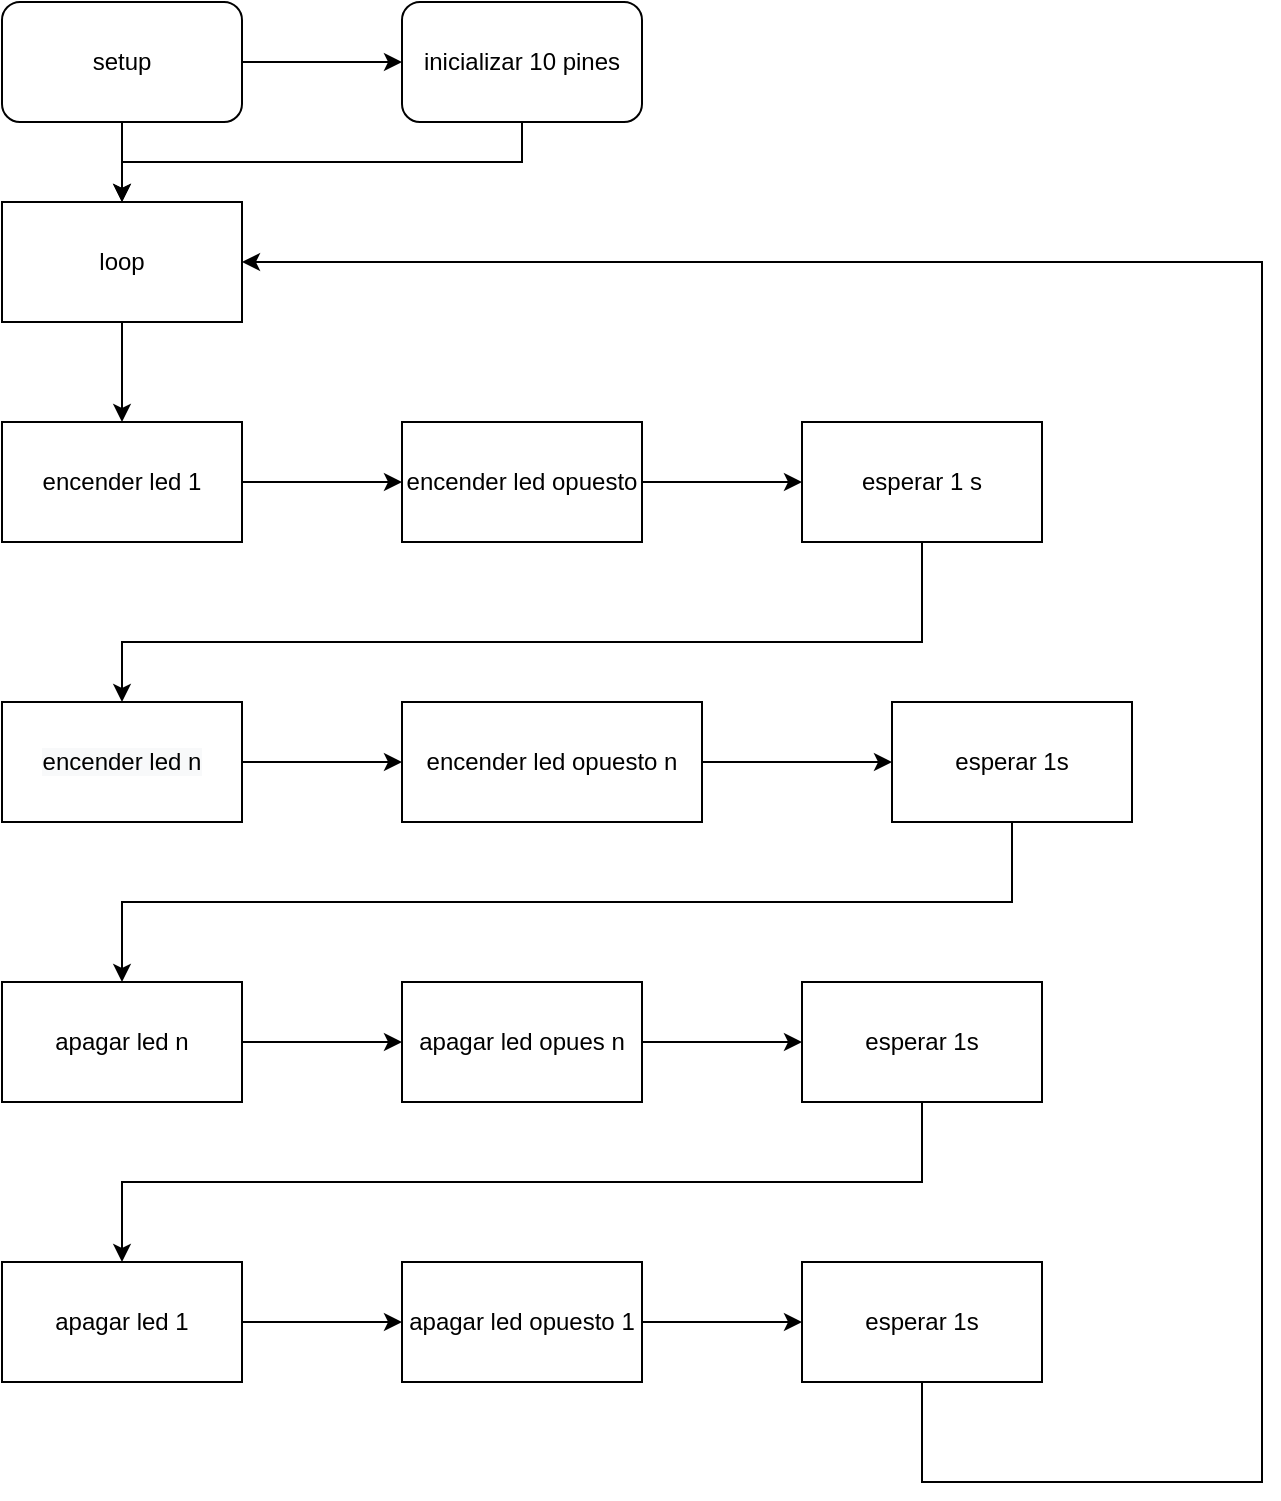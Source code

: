 <mxfile version="13.7.3" type="github">
  <diagram id="yoWxyvKXf2UM5C4bnvTM" name="Page-1">
    <mxGraphModel dx="1422" dy="794" grid="1" gridSize="10" guides="1" tooltips="1" connect="1" arrows="1" fold="1" page="1" pageScale="1" pageWidth="827" pageHeight="1169" math="0" shadow="0">
      <root>
        <mxCell id="0" />
        <mxCell id="1" parent="0" />
        <mxCell id="3HAmsT1EpAQErCOQLRz7-6" style="edgeStyle=orthogonalEdgeStyle;rounded=0;orthogonalLoop=1;jettySize=auto;html=1;" parent="1" source="3HAmsT1EpAQErCOQLRz7-2" target="3HAmsT1EpAQErCOQLRz7-4" edge="1">
          <mxGeometry relative="1" as="geometry" />
        </mxCell>
        <mxCell id="3HAmsT1EpAQErCOQLRz7-9" value="" style="edgeStyle=orthogonalEdgeStyle;rounded=0;orthogonalLoop=1;jettySize=auto;html=1;" parent="1" source="3HAmsT1EpAQErCOQLRz7-2" target="3HAmsT1EpAQErCOQLRz7-8" edge="1">
          <mxGeometry relative="1" as="geometry" />
        </mxCell>
        <mxCell id="3HAmsT1EpAQErCOQLRz7-2" value="setup" style="rounded=1;whiteSpace=wrap;html=1;" parent="1" vertex="1">
          <mxGeometry x="160" y="130" width="120" height="60" as="geometry" />
        </mxCell>
        <mxCell id="3HAmsT1EpAQErCOQLRz7-16" value="" style="edgeStyle=orthogonalEdgeStyle;rounded=0;orthogonalLoop=1;jettySize=auto;html=1;" parent="1" source="3HAmsT1EpAQErCOQLRz7-4" target="3HAmsT1EpAQErCOQLRz7-15" edge="1">
          <mxGeometry relative="1" as="geometry" />
        </mxCell>
        <mxCell id="3HAmsT1EpAQErCOQLRz7-4" value="loop" style="rounded=0;whiteSpace=wrap;html=1;" parent="1" vertex="1">
          <mxGeometry x="160" y="230" width="120" height="60" as="geometry" />
        </mxCell>
        <mxCell id="3HAmsT1EpAQErCOQLRz7-13" style="edgeStyle=orthogonalEdgeStyle;rounded=0;orthogonalLoop=1;jettySize=auto;html=1;" parent="1" source="3HAmsT1EpAQErCOQLRz7-8" target="3HAmsT1EpAQErCOQLRz7-4" edge="1">
          <mxGeometry relative="1" as="geometry">
            <Array as="points">
              <mxPoint x="420" y="210" />
              <mxPoint x="220" y="210" />
            </Array>
          </mxGeometry>
        </mxCell>
        <mxCell id="3HAmsT1EpAQErCOQLRz7-8" value="inicializar 10 pines" style="whiteSpace=wrap;html=1;rounded=1;" parent="1" vertex="1">
          <mxGeometry x="360" y="130" width="120" height="60" as="geometry" />
        </mxCell>
        <mxCell id="3HAmsT1EpAQErCOQLRz7-19" value="" style="edgeStyle=orthogonalEdgeStyle;rounded=0;orthogonalLoop=1;jettySize=auto;html=1;" parent="1" source="3HAmsT1EpAQErCOQLRz7-15" target="3HAmsT1EpAQErCOQLRz7-18" edge="1">
          <mxGeometry relative="1" as="geometry" />
        </mxCell>
        <mxCell id="3HAmsT1EpAQErCOQLRz7-15" value="encender led 1" style="whiteSpace=wrap;html=1;rounded=0;" parent="1" vertex="1">
          <mxGeometry x="160" y="340" width="120" height="60" as="geometry" />
        </mxCell>
        <mxCell id="3HAmsT1EpAQErCOQLRz7-22" value="" style="edgeStyle=orthogonalEdgeStyle;rounded=0;orthogonalLoop=1;jettySize=auto;html=1;" parent="1" source="3HAmsT1EpAQErCOQLRz7-18" target="3HAmsT1EpAQErCOQLRz7-21" edge="1">
          <mxGeometry relative="1" as="geometry" />
        </mxCell>
        <mxCell id="3HAmsT1EpAQErCOQLRz7-18" value="encender led opuesto" style="whiteSpace=wrap;html=1;rounded=0;" parent="1" vertex="1">
          <mxGeometry x="360" y="340" width="120" height="60" as="geometry" />
        </mxCell>
        <mxCell id="3HAmsT1EpAQErCOQLRz7-48" style="edgeStyle=orthogonalEdgeStyle;rounded=0;orthogonalLoop=1;jettySize=auto;html=1;" parent="1" source="3HAmsT1EpAQErCOQLRz7-21" target="3HAmsT1EpAQErCOQLRz7-24" edge="1">
          <mxGeometry relative="1" as="geometry">
            <Array as="points">
              <mxPoint x="620" y="450" />
              <mxPoint x="220" y="450" />
            </Array>
          </mxGeometry>
        </mxCell>
        <mxCell id="3HAmsT1EpAQErCOQLRz7-21" value="esperar 1 s" style="whiteSpace=wrap;html=1;rounded=0;" parent="1" vertex="1">
          <mxGeometry x="560" y="340" width="120" height="60" as="geometry" />
        </mxCell>
        <mxCell id="3HAmsT1EpAQErCOQLRz7-26" style="edgeStyle=orthogonalEdgeStyle;rounded=0;orthogonalLoop=1;jettySize=auto;html=1;" parent="1" source="3HAmsT1EpAQErCOQLRz7-24" edge="1">
          <mxGeometry relative="1" as="geometry">
            <mxPoint x="360" y="510" as="targetPoint" />
          </mxGeometry>
        </mxCell>
        <mxCell id="3HAmsT1EpAQErCOQLRz7-32" value="" style="edgeStyle=orthogonalEdgeStyle;rounded=0;orthogonalLoop=1;jettySize=auto;html=1;exitX=0.5;exitY=1;exitDx=0;exitDy=0;" parent="1" source="3HAmsT1EpAQErCOQLRz7-28" target="3HAmsT1EpAQErCOQLRz7-31" edge="1">
          <mxGeometry relative="1" as="geometry" />
        </mxCell>
        <mxCell id="3HAmsT1EpAQErCOQLRz7-24" value="&lt;span style=&quot;color: rgb(0 , 0 , 0) ; font-family: &amp;#34;helvetica&amp;#34; ; font-size: 12px ; font-style: normal ; font-weight: 400 ; letter-spacing: normal ; text-align: center ; text-indent: 0px ; text-transform: none ; word-spacing: 0px ; background-color: rgb(248 , 249 , 250) ; display: inline ; float: none&quot;&gt;encender led n&lt;/span&gt;" style="whiteSpace=wrap;html=1;rounded=0;" parent="1" vertex="1">
          <mxGeometry x="160" y="480" width="120" height="60" as="geometry" />
        </mxCell>
        <mxCell id="3HAmsT1EpAQErCOQLRz7-29" value="" style="edgeStyle=orthogonalEdgeStyle;rounded=0;orthogonalLoop=1;jettySize=auto;html=1;" parent="1" source="3HAmsT1EpAQErCOQLRz7-27" target="3HAmsT1EpAQErCOQLRz7-28" edge="1">
          <mxGeometry relative="1" as="geometry" />
        </mxCell>
        <mxCell id="3HAmsT1EpAQErCOQLRz7-27" value="encender led opuesto n" style="whiteSpace=wrap;html=1;rounded=0;" parent="1" vertex="1">
          <mxGeometry x="360" y="480" width="150" height="60" as="geometry" />
        </mxCell>
        <mxCell id="3HAmsT1EpAQErCOQLRz7-28" value="esperar 1s" style="whiteSpace=wrap;html=1;rounded=0;" parent="1" vertex="1">
          <mxGeometry x="605" y="480" width="120" height="60" as="geometry" />
        </mxCell>
        <mxCell id="3HAmsT1EpAQErCOQLRz7-35" value="" style="edgeStyle=orthogonalEdgeStyle;rounded=0;orthogonalLoop=1;jettySize=auto;html=1;" parent="1" source="3HAmsT1EpAQErCOQLRz7-31" target="3HAmsT1EpAQErCOQLRz7-34" edge="1">
          <mxGeometry relative="1" as="geometry" />
        </mxCell>
        <mxCell id="3HAmsT1EpAQErCOQLRz7-39" value="" style="edgeStyle=orthogonalEdgeStyle;rounded=0;orthogonalLoop=1;jettySize=auto;html=1;exitX=0.5;exitY=1;exitDx=0;exitDy=0;" parent="1" source="3HAmsT1EpAQErCOQLRz7-36" target="3HAmsT1EpAQErCOQLRz7-38" edge="1">
          <mxGeometry relative="1" as="geometry" />
        </mxCell>
        <mxCell id="3HAmsT1EpAQErCOQLRz7-31" value="apagar led n" style="whiteSpace=wrap;html=1;rounded=0;" parent="1" vertex="1">
          <mxGeometry x="160" y="620" width="120" height="60" as="geometry" />
        </mxCell>
        <mxCell id="3HAmsT1EpAQErCOQLRz7-37" value="" style="edgeStyle=orthogonalEdgeStyle;rounded=0;orthogonalLoop=1;jettySize=auto;html=1;" parent="1" source="3HAmsT1EpAQErCOQLRz7-34" target="3HAmsT1EpAQErCOQLRz7-36" edge="1">
          <mxGeometry relative="1" as="geometry" />
        </mxCell>
        <mxCell id="3HAmsT1EpAQErCOQLRz7-34" value="apagar led opues n" style="whiteSpace=wrap;html=1;rounded=0;" parent="1" vertex="1">
          <mxGeometry x="360" y="620" width="120" height="60" as="geometry" />
        </mxCell>
        <mxCell id="3HAmsT1EpAQErCOQLRz7-36" value="esperar 1s" style="whiteSpace=wrap;html=1;rounded=0;" parent="1" vertex="1">
          <mxGeometry x="560" y="620" width="120" height="60" as="geometry" />
        </mxCell>
        <mxCell id="3HAmsT1EpAQErCOQLRz7-41" value="" style="edgeStyle=orthogonalEdgeStyle;rounded=0;orthogonalLoop=1;jettySize=auto;html=1;" parent="1" source="3HAmsT1EpAQErCOQLRz7-38" target="3HAmsT1EpAQErCOQLRz7-40" edge="1">
          <mxGeometry relative="1" as="geometry" />
        </mxCell>
        <mxCell id="3HAmsT1EpAQErCOQLRz7-38" value="apagar led 1" style="whiteSpace=wrap;html=1;rounded=0;" parent="1" vertex="1">
          <mxGeometry x="160" y="760" width="120" height="60" as="geometry" />
        </mxCell>
        <mxCell id="3HAmsT1EpAQErCOQLRz7-43" value="" style="edgeStyle=orthogonalEdgeStyle;rounded=0;orthogonalLoop=1;jettySize=auto;html=1;" parent="1" source="3HAmsT1EpAQErCOQLRz7-40" target="3HAmsT1EpAQErCOQLRz7-42" edge="1">
          <mxGeometry relative="1" as="geometry" />
        </mxCell>
        <mxCell id="3HAmsT1EpAQErCOQLRz7-40" value="apagar led opuesto 1" style="whiteSpace=wrap;html=1;rounded=0;" parent="1" vertex="1">
          <mxGeometry x="360" y="760" width="120" height="60" as="geometry" />
        </mxCell>
        <mxCell id="3HAmsT1EpAQErCOQLRz7-47" style="edgeStyle=orthogonalEdgeStyle;rounded=0;orthogonalLoop=1;jettySize=auto;html=1;" parent="1" source="3HAmsT1EpAQErCOQLRz7-42" target="3HAmsT1EpAQErCOQLRz7-4" edge="1">
          <mxGeometry relative="1" as="geometry">
            <Array as="points">
              <mxPoint x="620" y="870" />
              <mxPoint x="790" y="870" />
              <mxPoint x="790" y="260" />
            </Array>
          </mxGeometry>
        </mxCell>
        <mxCell id="3HAmsT1EpAQErCOQLRz7-42" value="esperar 1s" style="whiteSpace=wrap;html=1;rounded=0;" parent="1" vertex="1">
          <mxGeometry x="560" y="760" width="120" height="60" as="geometry" />
        </mxCell>
      </root>
    </mxGraphModel>
  </diagram>
</mxfile>
